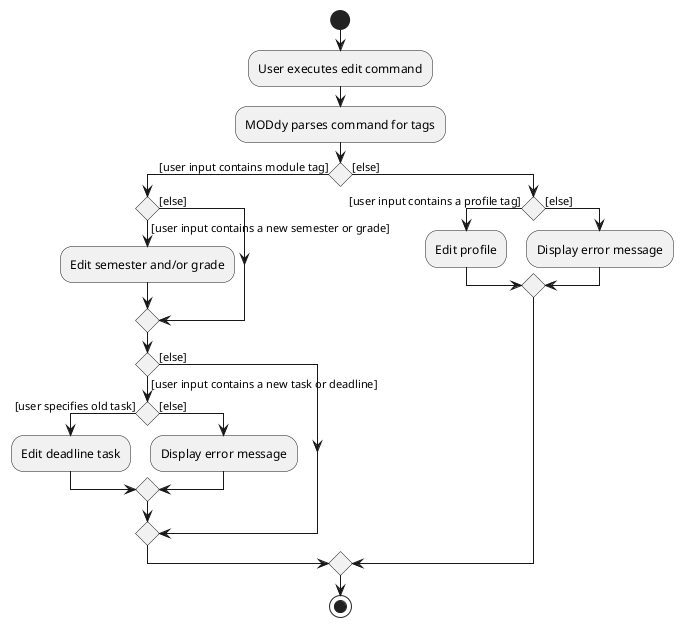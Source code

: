 @startuml
start
:User executes edit command;
:MODdy parses command for tags;
if () then ([user input contains module tag])
  if () then ([user input contains a new semester or grade])
    :Edit semester and/or grade;
  else ([else])
  endif
  if () then ([user input contains a new task or deadline])
    if () then ([user specifies old task])
      :Edit deadline task;
    else ([else])
      :Display error message;
    endif
  else ([else])
  endif
else ([else])
  if () then ([user input contains a profile tag])
    :Edit profile;
  else ([else])
    :Display error message;
  endif
endif
stop
@enduml
